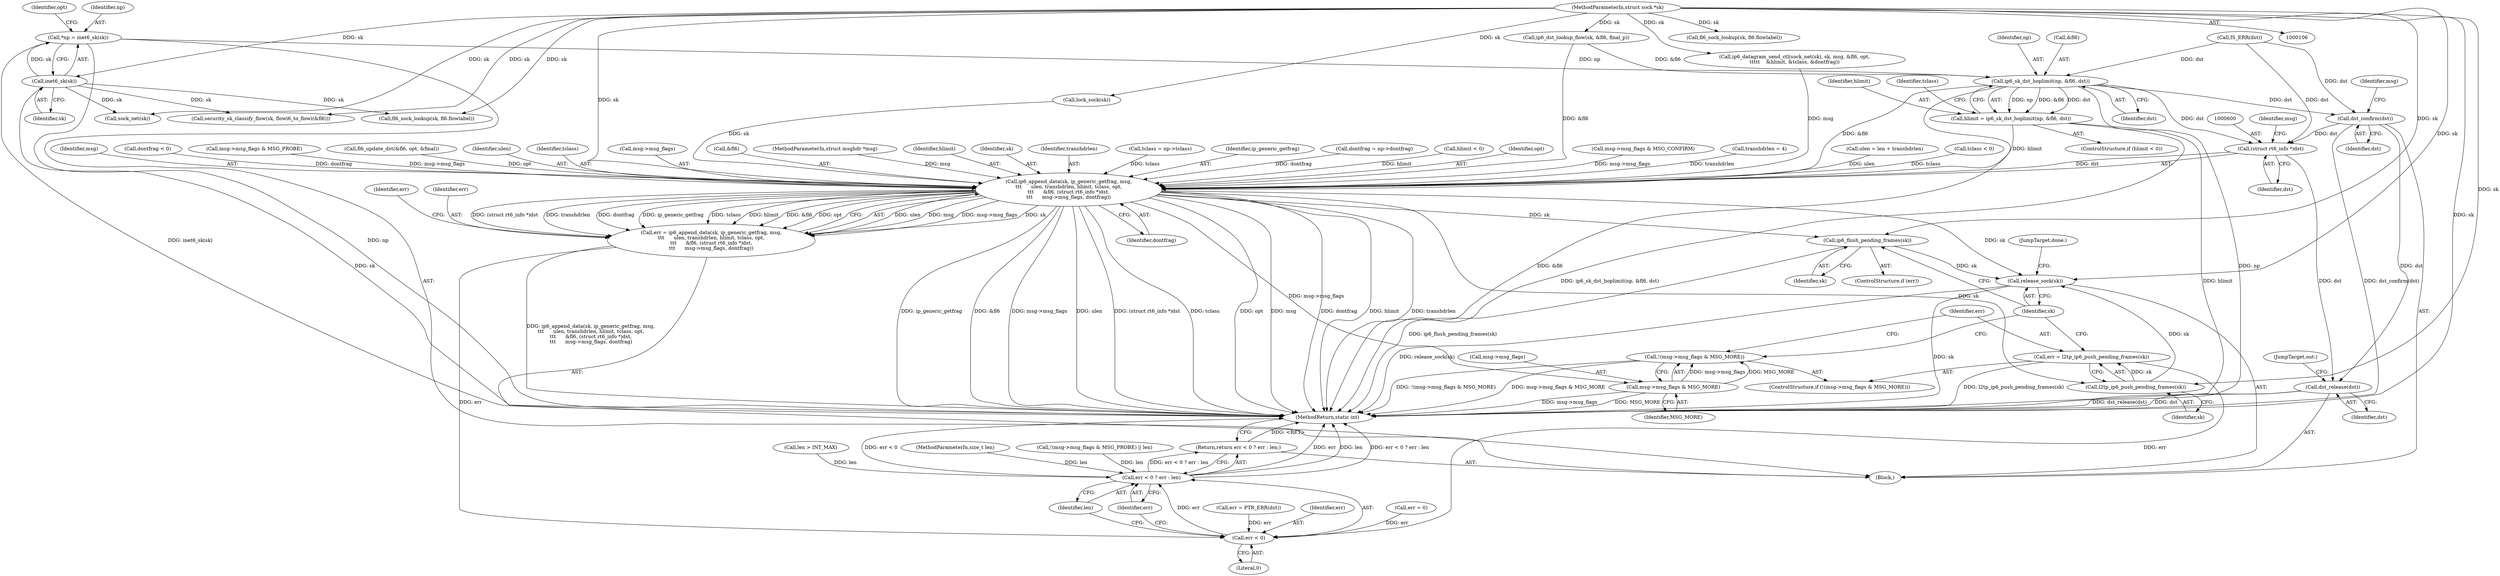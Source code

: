 digraph "0_linux_45f6fad84cc305103b28d73482b344d7f5b76f39_19@pointer" {
"1000116" [label="(Call,*np = inet6_sk(sk))"];
"1000118" [label="(Call,inet6_sk(sk))"];
"1000107" [label="(MethodParameterIn,struct sock *sk)"];
"1000553" [label="(Call,ip6_sk_dst_hoplimit(np, &fl6, dst))"];
"1000551" [label="(Call,hlimit = ip6_sk_dst_hoplimit(np, &fl6, dst))"];
"1000588" [label="(Call,ip6_append_data(sk, ip_generic_getfrag, msg,\n\t\t\t      ulen, transhdrlen, hlimit, tclass, opt,\n\t\t\t      &fl6, (struct rt6_info *)dst,\n\t\t\t      msg->msg_flags, dontfrag))"];
"1000586" [label="(Call,err = ip6_append_data(sk, ip_generic_getfrag, msg,\n\t\t\t      ulen, transhdrlen, hlimit, tclass, opt,\n\t\t\t      &fl6, (struct rt6_info *)dst,\n\t\t\t      msg->msg_flags, dontfrag))"];
"1000632" [label="(Call,err < 0)"];
"1000631" [label="(Call,err < 0 ? err : len)"];
"1000630" [label="(Return,return err < 0 ? err : len;)"];
"1000608" [label="(Call,ip6_flush_pending_frames(sk))"];
"1000622" [label="(Call,release_sock(sk))"];
"1000613" [label="(Call,msg->msg_flags & MSG_MORE)"];
"1000612" [label="(Call,!(msg->msg_flags & MSG_MORE))"];
"1000620" [label="(Call,l2tp_ip6_push_pending_frames(sk))"];
"1000618" [label="(Call,err = l2tp_ip6_push_pending_frames(sk))"];
"1000599" [label="(Call,(struct rt6_info *)dst)"];
"1000625" [label="(Call,dst_release(dst))"];
"1000638" [label="(Call,dst_confirm(dst))"];
"1000632" [label="(Call,err < 0)"];
"1000552" [label="(Identifier,hlimit)"];
"1000107" [label="(MethodParameterIn,struct sock *sk)"];
"1000542" [label="(Call,err = PTR_ERR(dst))"];
"1000608" [label="(Call,ip6_flush_pending_frames(sk))"];
"1000633" [label="(Identifier,err)"];
"1000613" [label="(Call,msg->msg_flags & MSG_MORE)"];
"1000548" [label="(Call,hlimit < 0)"];
"1000357" [label="(Call,ip6_datagram_send_ctl(sock_net(sk), sk, msg, &fl6, opt,\n\t\t\t\t\t    &hlimit, &tclass, &dontfrag))"];
"1000122" [label="(Identifier,opt)"];
"1000596" [label="(Identifier,opt)"];
"1000533" [label="(Call,ip6_dst_lookup_flow(sk, &fl6, final_p))"];
"1000588" [label="(Call,ip6_append_data(sk, ip_generic_getfrag, msg,\n\t\t\t      ulen, transhdrlen, hlimit, tclass, opt,\n\t\t\t      &fl6, (struct rt6_info *)dst,\n\t\t\t      msg->msg_flags, dontfrag))"];
"1000635" [label="(Identifier,err)"];
"1000553" [label="(Call,ip6_sk_dst_hoplimit(np, &fl6, dst))"];
"1000577" [label="(Call,msg->msg_flags & MSG_CONFIRM)"];
"1000155" [label="(Call,transhdrlen = 4)"];
"1000623" [label="(Identifier,sk)"];
"1000650" [label="(Call,err = 0)"];
"1000584" [label="(Call,lock_sock(sk))"];
"1000560" [label="(Identifier,tclass)"];
"1000607" [label="(Identifier,err)"];
"1000554" [label="(Identifier,np)"];
"1000617" [label="(Identifier,MSG_MORE)"];
"1000645" [label="(Identifier,msg)"];
"1000159" [label="(Call,ulen = len + transhdrlen)"];
"1000392" [label="(Call,fl6_sock_lookup(sk, fl6.flowlabel))"];
"1000559" [label="(Call,tclass < 0)"];
"1000591" [label="(Identifier,msg)"];
"1000568" [label="(Call,dontfrag < 0)"];
"1000612" [label="(Call,!(msg->msg_flags & MSG_MORE))"];
"1000551" [label="(Call,hlimit = ip6_sk_dst_hoplimit(np, &fl6, dst))"];
"1000119" [label="(Identifier,sk)"];
"1000643" [label="(Call,msg->msg_flags & MSG_PROBE)"];
"1000622" [label="(Call,release_sock(sk))"];
"1000489" [label="(Call,fl6_update_dst(&fl6, opt, &final))"];
"1000606" [label="(ControlStructure,if (err))"];
"1000592" [label="(Identifier,ulen)"];
"1000618" [label="(Call,err = l2tp_ip6_push_pending_frames(sk))"];
"1000595" [label="(Identifier,tclass)"];
"1000609" [label="(Identifier,sk)"];
"1000526" [label="(Call,security_sk_classify_flow(sk, flowi6_to_flowi(&fl6)))"];
"1000630" [label="(Return,return err < 0 ? err : len;)"];
"1000627" [label="(JumpTarget,out:)"];
"1000641" [label="(Call,!(msg->msg_flags & MSG_PROBE) || len)"];
"1000626" [label="(Identifier,dst)"];
"1000116" [label="(Call,*np = inet6_sk(sk))"];
"1000654" [label="(MethodReturn,static int)"];
"1000547" [label="(ControlStructure,if (hlimit < 0))"];
"1000625" [label="(Call,dst_release(dst))"];
"1000602" [label="(Call,msg->msg_flags)"];
"1000358" [label="(Call,sock_net(sk))"];
"1000557" [label="(Identifier,dst)"];
"1000601" [label="(Identifier,dst)"];
"1000619" [label="(Identifier,err)"];
"1000597" [label="(Call,&fl6)"];
"1000110" [label="(Block,)"];
"1000631" [label="(Call,err < 0 ? err : len)"];
"1000555" [label="(Call,&fl6)"];
"1000166" [label="(Call,len > INT_MAX)"];
"1000639" [label="(Identifier,dst)"];
"1000586" [label="(Call,err = ip6_append_data(sk, ip_generic_getfrag, msg,\n\t\t\t      ulen, transhdrlen, hlimit, tclass, opt,\n\t\t\t      &fl6, (struct rt6_info *)dst,\n\t\t\t      msg->msg_flags, dontfrag))"];
"1000246" [label="(Call,fl6_sock_lookup(sk, fl6.flowlabel))"];
"1000605" [label="(Identifier,dontfrag)"];
"1000614" [label="(Call,msg->msg_flags)"];
"1000620" [label="(Call,l2tp_ip6_push_pending_frames(sk))"];
"1000108" [label="(MethodParameterIn,struct msghdr *msg)"];
"1000621" [label="(Identifier,sk)"];
"1000118" [label="(Call,inet6_sk(sk))"];
"1000611" [label="(ControlStructure,if (!(msg->msg_flags & MSG_MORE)))"];
"1000594" [label="(Identifier,hlimit)"];
"1000589" [label="(Identifier,sk)"];
"1000593" [label="(Identifier,transhdrlen)"];
"1000636" [label="(Identifier,len)"];
"1000603" [label="(Identifier,msg)"];
"1000562" [label="(Call,tclass = np->tclass)"];
"1000590" [label="(Identifier,ip_generic_getfrag)"];
"1000587" [label="(Identifier,err)"];
"1000117" [label="(Identifier,np)"];
"1000624" [label="(JumpTarget,done:)"];
"1000539" [label="(Call,IS_ERR(dst))"];
"1000109" [label="(MethodParameterIn,size_t len)"];
"1000599" [label="(Call,(struct rt6_info *)dst)"];
"1000634" [label="(Literal,0)"];
"1000571" [label="(Call,dontfrag = np->dontfrag)"];
"1000638" [label="(Call,dst_confirm(dst))"];
"1000116" -> "1000110"  [label="AST: "];
"1000116" -> "1000118"  [label="CFG: "];
"1000117" -> "1000116"  [label="AST: "];
"1000118" -> "1000116"  [label="AST: "];
"1000122" -> "1000116"  [label="CFG: "];
"1000116" -> "1000654"  [label="DDG: np"];
"1000116" -> "1000654"  [label="DDG: inet6_sk(sk)"];
"1000118" -> "1000116"  [label="DDG: sk"];
"1000116" -> "1000553"  [label="DDG: np"];
"1000118" -> "1000119"  [label="CFG: "];
"1000119" -> "1000118"  [label="AST: "];
"1000118" -> "1000654"  [label="DDG: sk"];
"1000107" -> "1000118"  [label="DDG: sk"];
"1000118" -> "1000246"  [label="DDG: sk"];
"1000118" -> "1000358"  [label="DDG: sk"];
"1000118" -> "1000526"  [label="DDG: sk"];
"1000107" -> "1000106"  [label="AST: "];
"1000107" -> "1000654"  [label="DDG: sk"];
"1000107" -> "1000246"  [label="DDG: sk"];
"1000107" -> "1000358"  [label="DDG: sk"];
"1000107" -> "1000357"  [label="DDG: sk"];
"1000107" -> "1000392"  [label="DDG: sk"];
"1000107" -> "1000526"  [label="DDG: sk"];
"1000107" -> "1000533"  [label="DDG: sk"];
"1000107" -> "1000584"  [label="DDG: sk"];
"1000107" -> "1000588"  [label="DDG: sk"];
"1000107" -> "1000608"  [label="DDG: sk"];
"1000107" -> "1000620"  [label="DDG: sk"];
"1000107" -> "1000622"  [label="DDG: sk"];
"1000553" -> "1000551"  [label="AST: "];
"1000553" -> "1000557"  [label="CFG: "];
"1000554" -> "1000553"  [label="AST: "];
"1000555" -> "1000553"  [label="AST: "];
"1000557" -> "1000553"  [label="AST: "];
"1000551" -> "1000553"  [label="CFG: "];
"1000553" -> "1000654"  [label="DDG: np"];
"1000553" -> "1000654"  [label="DDG: &fl6"];
"1000553" -> "1000551"  [label="DDG: np"];
"1000553" -> "1000551"  [label="DDG: &fl6"];
"1000553" -> "1000551"  [label="DDG: dst"];
"1000533" -> "1000553"  [label="DDG: &fl6"];
"1000539" -> "1000553"  [label="DDG: dst"];
"1000553" -> "1000588"  [label="DDG: &fl6"];
"1000553" -> "1000599"  [label="DDG: dst"];
"1000553" -> "1000638"  [label="DDG: dst"];
"1000551" -> "1000547"  [label="AST: "];
"1000552" -> "1000551"  [label="AST: "];
"1000560" -> "1000551"  [label="CFG: "];
"1000551" -> "1000654"  [label="DDG: ip6_sk_dst_hoplimit(np, &fl6, dst)"];
"1000551" -> "1000654"  [label="DDG: hlimit"];
"1000551" -> "1000588"  [label="DDG: hlimit"];
"1000588" -> "1000586"  [label="AST: "];
"1000588" -> "1000605"  [label="CFG: "];
"1000589" -> "1000588"  [label="AST: "];
"1000590" -> "1000588"  [label="AST: "];
"1000591" -> "1000588"  [label="AST: "];
"1000592" -> "1000588"  [label="AST: "];
"1000593" -> "1000588"  [label="AST: "];
"1000594" -> "1000588"  [label="AST: "];
"1000595" -> "1000588"  [label="AST: "];
"1000596" -> "1000588"  [label="AST: "];
"1000597" -> "1000588"  [label="AST: "];
"1000599" -> "1000588"  [label="AST: "];
"1000602" -> "1000588"  [label="AST: "];
"1000605" -> "1000588"  [label="AST: "];
"1000586" -> "1000588"  [label="CFG: "];
"1000588" -> "1000654"  [label="DDG: (struct rt6_info *)dst"];
"1000588" -> "1000654"  [label="DDG: tclass"];
"1000588" -> "1000654"  [label="DDG: ip_generic_getfrag"];
"1000588" -> "1000654"  [label="DDG: &fl6"];
"1000588" -> "1000654"  [label="DDG: msg->msg_flags"];
"1000588" -> "1000654"  [label="DDG: ulen"];
"1000588" -> "1000654"  [label="DDG: opt"];
"1000588" -> "1000654"  [label="DDG: msg"];
"1000588" -> "1000654"  [label="DDG: dontfrag"];
"1000588" -> "1000654"  [label="DDG: hlimit"];
"1000588" -> "1000654"  [label="DDG: transhdrlen"];
"1000588" -> "1000586"  [label="DDG: ulen"];
"1000588" -> "1000586"  [label="DDG: msg"];
"1000588" -> "1000586"  [label="DDG: msg->msg_flags"];
"1000588" -> "1000586"  [label="DDG: sk"];
"1000588" -> "1000586"  [label="DDG: (struct rt6_info *)dst"];
"1000588" -> "1000586"  [label="DDG: transhdrlen"];
"1000588" -> "1000586"  [label="DDG: dontfrag"];
"1000588" -> "1000586"  [label="DDG: ip_generic_getfrag"];
"1000588" -> "1000586"  [label="DDG: tclass"];
"1000588" -> "1000586"  [label="DDG: hlimit"];
"1000588" -> "1000586"  [label="DDG: &fl6"];
"1000588" -> "1000586"  [label="DDG: opt"];
"1000584" -> "1000588"  [label="DDG: sk"];
"1000357" -> "1000588"  [label="DDG: msg"];
"1000108" -> "1000588"  [label="DDG: msg"];
"1000159" -> "1000588"  [label="DDG: ulen"];
"1000155" -> "1000588"  [label="DDG: transhdrlen"];
"1000548" -> "1000588"  [label="DDG: hlimit"];
"1000559" -> "1000588"  [label="DDG: tclass"];
"1000562" -> "1000588"  [label="DDG: tclass"];
"1000489" -> "1000588"  [label="DDG: opt"];
"1000533" -> "1000588"  [label="DDG: &fl6"];
"1000599" -> "1000588"  [label="DDG: dst"];
"1000643" -> "1000588"  [label="DDG: msg->msg_flags"];
"1000577" -> "1000588"  [label="DDG: msg->msg_flags"];
"1000568" -> "1000588"  [label="DDG: dontfrag"];
"1000571" -> "1000588"  [label="DDG: dontfrag"];
"1000588" -> "1000608"  [label="DDG: sk"];
"1000588" -> "1000613"  [label="DDG: msg->msg_flags"];
"1000588" -> "1000620"  [label="DDG: sk"];
"1000588" -> "1000622"  [label="DDG: sk"];
"1000586" -> "1000110"  [label="AST: "];
"1000587" -> "1000586"  [label="AST: "];
"1000607" -> "1000586"  [label="CFG: "];
"1000586" -> "1000654"  [label="DDG: ip6_append_data(sk, ip_generic_getfrag, msg,\n\t\t\t      ulen, transhdrlen, hlimit, tclass, opt,\n\t\t\t      &fl6, (struct rt6_info *)dst,\n\t\t\t      msg->msg_flags, dontfrag)"];
"1000586" -> "1000632"  [label="DDG: err"];
"1000632" -> "1000631"  [label="AST: "];
"1000632" -> "1000634"  [label="CFG: "];
"1000633" -> "1000632"  [label="AST: "];
"1000634" -> "1000632"  [label="AST: "];
"1000635" -> "1000632"  [label="CFG: "];
"1000636" -> "1000632"  [label="CFG: "];
"1000632" -> "1000631"  [label="DDG: err"];
"1000650" -> "1000632"  [label="DDG: err"];
"1000542" -> "1000632"  [label="DDG: err"];
"1000618" -> "1000632"  [label="DDG: err"];
"1000631" -> "1000630"  [label="AST: "];
"1000631" -> "1000635"  [label="CFG: "];
"1000631" -> "1000636"  [label="CFG: "];
"1000635" -> "1000631"  [label="AST: "];
"1000636" -> "1000631"  [label="AST: "];
"1000630" -> "1000631"  [label="CFG: "];
"1000631" -> "1000654"  [label="DDG: err < 0"];
"1000631" -> "1000654"  [label="DDG: err < 0 ? err : len"];
"1000631" -> "1000654"  [label="DDG: err"];
"1000631" -> "1000654"  [label="DDG: len"];
"1000631" -> "1000630"  [label="DDG: err < 0 ? err : len"];
"1000166" -> "1000631"  [label="DDG: len"];
"1000641" -> "1000631"  [label="DDG: len"];
"1000109" -> "1000631"  [label="DDG: len"];
"1000630" -> "1000110"  [label="AST: "];
"1000654" -> "1000630"  [label="CFG: "];
"1000630" -> "1000654"  [label="DDG: <RET>"];
"1000608" -> "1000606"  [label="AST: "];
"1000608" -> "1000609"  [label="CFG: "];
"1000609" -> "1000608"  [label="AST: "];
"1000623" -> "1000608"  [label="CFG: "];
"1000608" -> "1000654"  [label="DDG: ip6_flush_pending_frames(sk)"];
"1000608" -> "1000622"  [label="DDG: sk"];
"1000622" -> "1000110"  [label="AST: "];
"1000622" -> "1000623"  [label="CFG: "];
"1000623" -> "1000622"  [label="AST: "];
"1000624" -> "1000622"  [label="CFG: "];
"1000622" -> "1000654"  [label="DDG: release_sock(sk)"];
"1000622" -> "1000654"  [label="DDG: sk"];
"1000620" -> "1000622"  [label="DDG: sk"];
"1000613" -> "1000612"  [label="AST: "];
"1000613" -> "1000617"  [label="CFG: "];
"1000614" -> "1000613"  [label="AST: "];
"1000617" -> "1000613"  [label="AST: "];
"1000612" -> "1000613"  [label="CFG: "];
"1000613" -> "1000654"  [label="DDG: msg->msg_flags"];
"1000613" -> "1000654"  [label="DDG: MSG_MORE"];
"1000613" -> "1000612"  [label="DDG: msg->msg_flags"];
"1000613" -> "1000612"  [label="DDG: MSG_MORE"];
"1000612" -> "1000611"  [label="AST: "];
"1000619" -> "1000612"  [label="CFG: "];
"1000623" -> "1000612"  [label="CFG: "];
"1000612" -> "1000654"  [label="DDG: msg->msg_flags & MSG_MORE"];
"1000612" -> "1000654"  [label="DDG: !(msg->msg_flags & MSG_MORE)"];
"1000620" -> "1000618"  [label="AST: "];
"1000620" -> "1000621"  [label="CFG: "];
"1000621" -> "1000620"  [label="AST: "];
"1000618" -> "1000620"  [label="CFG: "];
"1000620" -> "1000618"  [label="DDG: sk"];
"1000618" -> "1000611"  [label="AST: "];
"1000619" -> "1000618"  [label="AST: "];
"1000623" -> "1000618"  [label="CFG: "];
"1000618" -> "1000654"  [label="DDG: l2tp_ip6_push_pending_frames(sk)"];
"1000599" -> "1000601"  [label="CFG: "];
"1000600" -> "1000599"  [label="AST: "];
"1000601" -> "1000599"  [label="AST: "];
"1000603" -> "1000599"  [label="CFG: "];
"1000539" -> "1000599"  [label="DDG: dst"];
"1000638" -> "1000599"  [label="DDG: dst"];
"1000599" -> "1000625"  [label="DDG: dst"];
"1000625" -> "1000110"  [label="AST: "];
"1000625" -> "1000626"  [label="CFG: "];
"1000626" -> "1000625"  [label="AST: "];
"1000627" -> "1000625"  [label="CFG: "];
"1000625" -> "1000654"  [label="DDG: dst"];
"1000625" -> "1000654"  [label="DDG: dst_release(dst)"];
"1000638" -> "1000625"  [label="DDG: dst"];
"1000638" -> "1000110"  [label="AST: "];
"1000638" -> "1000639"  [label="CFG: "];
"1000639" -> "1000638"  [label="AST: "];
"1000645" -> "1000638"  [label="CFG: "];
"1000638" -> "1000654"  [label="DDG: dst_confirm(dst)"];
"1000539" -> "1000638"  [label="DDG: dst"];
}
